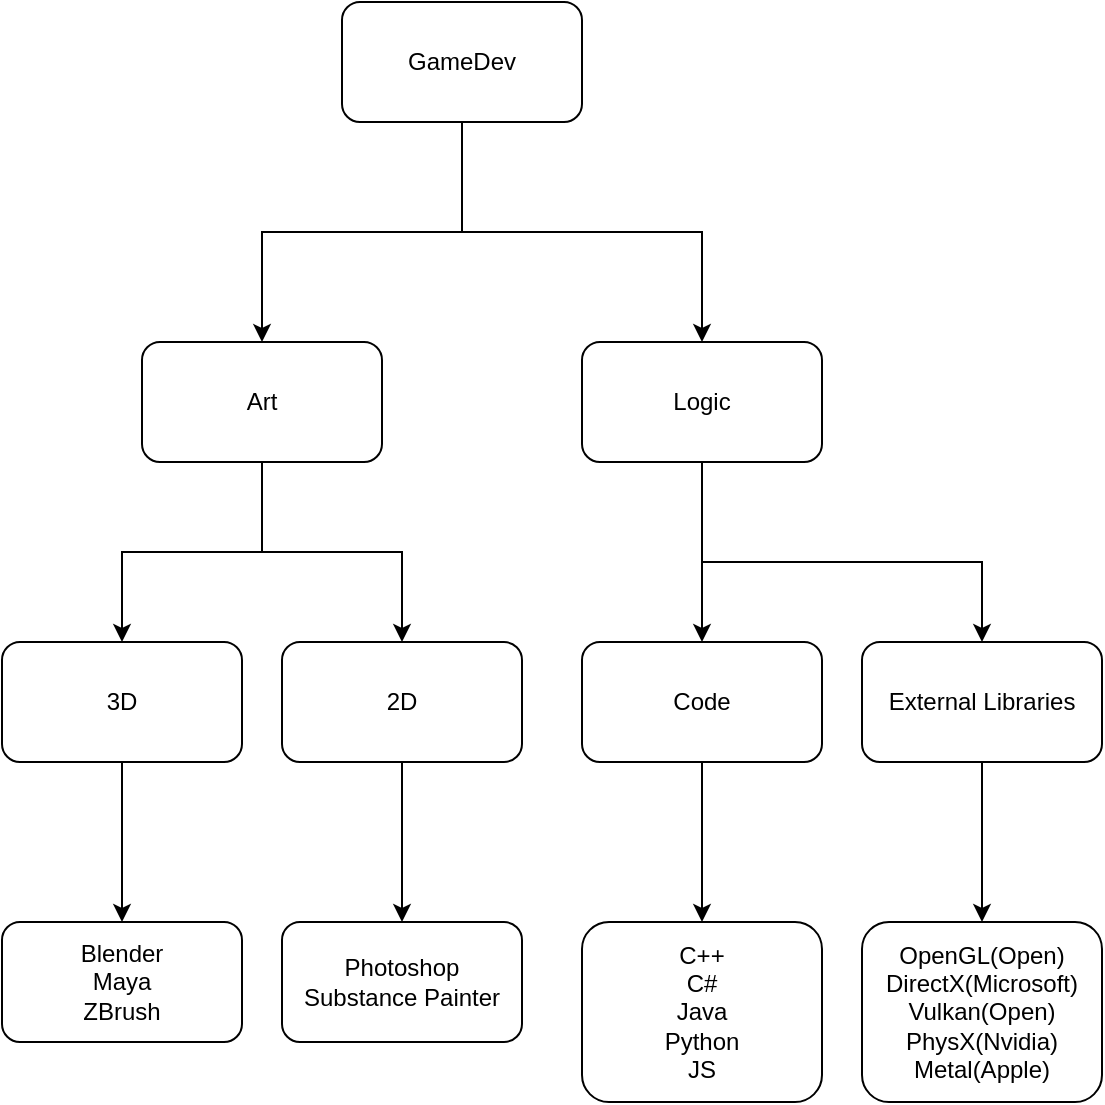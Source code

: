 <mxfile version="24.8.6">
  <diagram name="Page-1" id="kqrtLeg-ubL4clPVwfYT">
    <mxGraphModel dx="1128" dy="1017" grid="1" gridSize="10" guides="1" tooltips="1" connect="1" arrows="1" fold="1" page="1" pageScale="1" pageWidth="850" pageHeight="1100" math="0" shadow="0">
      <root>
        <mxCell id="0" />
        <mxCell id="1" parent="0" />
        <mxCell id="GE3hmCsBpdpXBXASFgGT-5" value="" style="edgeStyle=orthogonalEdgeStyle;rounded=0;orthogonalLoop=1;jettySize=auto;html=1;" edge="1" parent="1" source="GE3hmCsBpdpXBXASFgGT-1" target="GE3hmCsBpdpXBXASFgGT-4">
          <mxGeometry relative="1" as="geometry" />
        </mxCell>
        <mxCell id="GE3hmCsBpdpXBXASFgGT-7" value="" style="edgeStyle=orthogonalEdgeStyle;rounded=0;orthogonalLoop=1;jettySize=auto;html=1;" edge="1" parent="1" source="GE3hmCsBpdpXBXASFgGT-1" target="GE3hmCsBpdpXBXASFgGT-6">
          <mxGeometry relative="1" as="geometry" />
        </mxCell>
        <mxCell id="GE3hmCsBpdpXBXASFgGT-1" value="GameDev" style="rounded=1;whiteSpace=wrap;html=1;" vertex="1" parent="1">
          <mxGeometry x="360" y="60" width="120" height="60" as="geometry" />
        </mxCell>
        <mxCell id="GE3hmCsBpdpXBXASFgGT-9" value="" style="edgeStyle=orthogonalEdgeStyle;rounded=0;orthogonalLoop=1;jettySize=auto;html=1;" edge="1" parent="1" source="GE3hmCsBpdpXBXASFgGT-4" target="GE3hmCsBpdpXBXASFgGT-8">
          <mxGeometry relative="1" as="geometry" />
        </mxCell>
        <mxCell id="GE3hmCsBpdpXBXASFgGT-11" value="" style="edgeStyle=orthogonalEdgeStyle;rounded=0;orthogonalLoop=1;jettySize=auto;html=1;" edge="1" parent="1" source="GE3hmCsBpdpXBXASFgGT-4" target="GE3hmCsBpdpXBXASFgGT-10">
          <mxGeometry relative="1" as="geometry" />
        </mxCell>
        <mxCell id="GE3hmCsBpdpXBXASFgGT-4" value="Art" style="whiteSpace=wrap;html=1;rounded=1;" vertex="1" parent="1">
          <mxGeometry x="260" y="230" width="120" height="60" as="geometry" />
        </mxCell>
        <mxCell id="GE3hmCsBpdpXBXASFgGT-13" value="" style="edgeStyle=orthogonalEdgeStyle;rounded=0;orthogonalLoop=1;jettySize=auto;html=1;" edge="1" parent="1" source="GE3hmCsBpdpXBXASFgGT-6" target="GE3hmCsBpdpXBXASFgGT-12">
          <mxGeometry relative="1" as="geometry" />
        </mxCell>
        <mxCell id="GE3hmCsBpdpXBXASFgGT-15" value="" style="edgeStyle=orthogonalEdgeStyle;rounded=0;orthogonalLoop=1;jettySize=auto;html=1;" edge="1" parent="1" source="GE3hmCsBpdpXBXASFgGT-6" target="GE3hmCsBpdpXBXASFgGT-14">
          <mxGeometry relative="1" as="geometry">
            <Array as="points">
              <mxPoint x="540" y="340" />
              <mxPoint x="680" y="340" />
            </Array>
          </mxGeometry>
        </mxCell>
        <mxCell id="GE3hmCsBpdpXBXASFgGT-6" value="Logic" style="whiteSpace=wrap;html=1;rounded=1;" vertex="1" parent="1">
          <mxGeometry x="480" y="230" width="120" height="60" as="geometry" />
        </mxCell>
        <mxCell id="GE3hmCsBpdpXBXASFgGT-17" value="" style="edgeStyle=orthogonalEdgeStyle;rounded=0;orthogonalLoop=1;jettySize=auto;html=1;" edge="1" parent="1" source="GE3hmCsBpdpXBXASFgGT-8" target="GE3hmCsBpdpXBXASFgGT-16">
          <mxGeometry relative="1" as="geometry" />
        </mxCell>
        <mxCell id="GE3hmCsBpdpXBXASFgGT-8" value="3D" style="whiteSpace=wrap;html=1;rounded=1;" vertex="1" parent="1">
          <mxGeometry x="190" y="380" width="120" height="60" as="geometry" />
        </mxCell>
        <mxCell id="GE3hmCsBpdpXBXASFgGT-19" value="" style="edgeStyle=orthogonalEdgeStyle;rounded=0;orthogonalLoop=1;jettySize=auto;html=1;" edge="1" parent="1" source="GE3hmCsBpdpXBXASFgGT-10" target="GE3hmCsBpdpXBXASFgGT-18">
          <mxGeometry relative="1" as="geometry" />
        </mxCell>
        <mxCell id="GE3hmCsBpdpXBXASFgGT-10" value="2D" style="whiteSpace=wrap;html=1;rounded=1;" vertex="1" parent="1">
          <mxGeometry x="330" y="380" width="120" height="60" as="geometry" />
        </mxCell>
        <mxCell id="GE3hmCsBpdpXBXASFgGT-21" value="" style="edgeStyle=orthogonalEdgeStyle;rounded=0;orthogonalLoop=1;jettySize=auto;html=1;" edge="1" parent="1" source="GE3hmCsBpdpXBXASFgGT-12" target="GE3hmCsBpdpXBXASFgGT-20">
          <mxGeometry relative="1" as="geometry" />
        </mxCell>
        <mxCell id="GE3hmCsBpdpXBXASFgGT-12" value="Code" style="whiteSpace=wrap;html=1;rounded=1;" vertex="1" parent="1">
          <mxGeometry x="480" y="380" width="120" height="60" as="geometry" />
        </mxCell>
        <mxCell id="GE3hmCsBpdpXBXASFgGT-23" value="" style="edgeStyle=orthogonalEdgeStyle;rounded=0;orthogonalLoop=1;jettySize=auto;html=1;" edge="1" parent="1" source="GE3hmCsBpdpXBXASFgGT-14" target="GE3hmCsBpdpXBXASFgGT-22">
          <mxGeometry relative="1" as="geometry" />
        </mxCell>
        <mxCell id="GE3hmCsBpdpXBXASFgGT-14" value="External Libraries" style="whiteSpace=wrap;html=1;rounded=1;" vertex="1" parent="1">
          <mxGeometry x="620" y="380" width="120" height="60" as="geometry" />
        </mxCell>
        <mxCell id="GE3hmCsBpdpXBXASFgGT-16" value="Blender&lt;div&gt;Maya&lt;/div&gt;&lt;div&gt;ZBrush&lt;/div&gt;" style="whiteSpace=wrap;html=1;rounded=1;" vertex="1" parent="1">
          <mxGeometry x="190" y="520" width="120" height="60" as="geometry" />
        </mxCell>
        <mxCell id="GE3hmCsBpdpXBXASFgGT-18" value="Photoshop&lt;div&gt;Substance Painter&lt;/div&gt;" style="whiteSpace=wrap;html=1;rounded=1;" vertex="1" parent="1">
          <mxGeometry x="330" y="520" width="120" height="60" as="geometry" />
        </mxCell>
        <mxCell id="GE3hmCsBpdpXBXASFgGT-20" value="C++&lt;div&gt;C#&lt;/div&gt;&lt;div&gt;Java&lt;/div&gt;&lt;div&gt;Python&lt;/div&gt;&lt;div&gt;JS&lt;/div&gt;" style="whiteSpace=wrap;html=1;rounded=1;" vertex="1" parent="1">
          <mxGeometry x="480" y="520" width="120" height="90" as="geometry" />
        </mxCell>
        <mxCell id="GE3hmCsBpdpXBXASFgGT-22" value="OpenGL(Open)&lt;div&gt;DirectX(Microsoft)&lt;/div&gt;&lt;div&gt;Vulkan(Open)&lt;/div&gt;&lt;div&gt;PhysX(Nvidia)&lt;/div&gt;&lt;div&gt;Metal(Apple)&lt;/div&gt;" style="whiteSpace=wrap;html=1;rounded=1;" vertex="1" parent="1">
          <mxGeometry x="620" y="520" width="120" height="90" as="geometry" />
        </mxCell>
      </root>
    </mxGraphModel>
  </diagram>
</mxfile>
